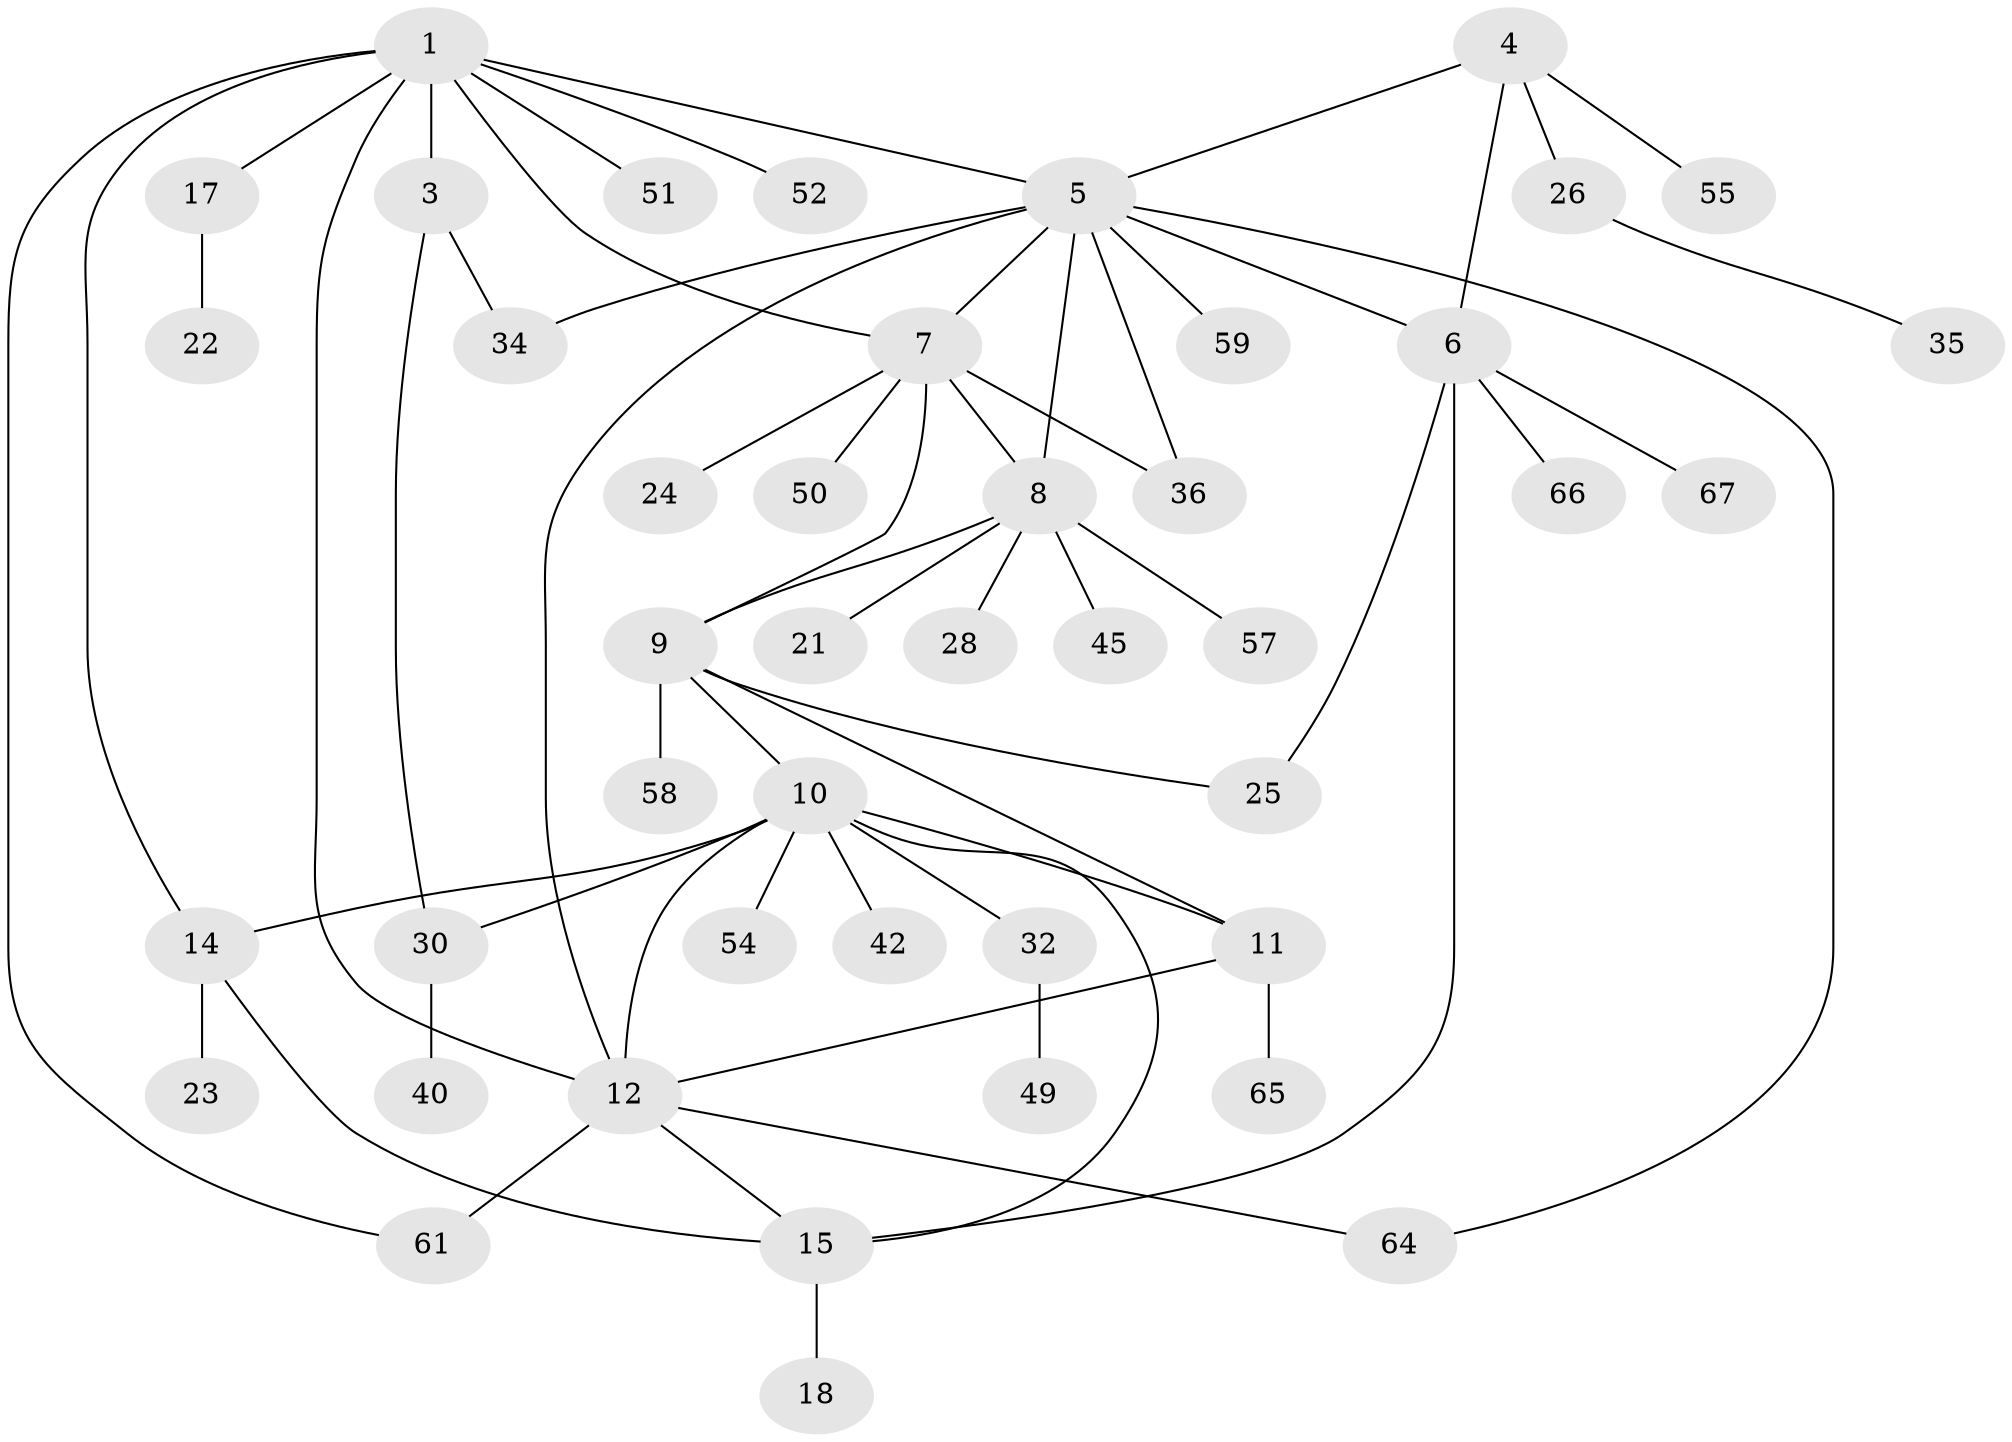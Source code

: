 // Generated by graph-tools (version 1.1) at 2025/52/02/27/25 19:52:13]
// undirected, 44 vertices, 61 edges
graph export_dot {
graph [start="1"]
  node [color=gray90,style=filled];
  1 [super="+2"];
  3 [super="+43"];
  4 [super="+41"];
  5 [super="+33"];
  6 [super="+37"];
  7 [super="+16"];
  8 [super="+19"];
  9 [super="+38"];
  10 [super="+13"];
  11 [super="+20"];
  12 [super="+60"];
  14 [super="+29"];
  15 [super="+31"];
  17;
  18 [super="+27"];
  21 [super="+46"];
  22;
  23 [super="+53"];
  24;
  25 [super="+56"];
  26;
  28;
  30 [super="+39"];
  32 [super="+48"];
  34;
  35;
  36 [super="+44"];
  40;
  42;
  45 [super="+47"];
  49;
  50;
  51 [super="+63"];
  52;
  54;
  55;
  57;
  58;
  59;
  61 [super="+62"];
  64;
  65;
  66;
  67;
  1 -- 3 [weight=2];
  1 -- 5;
  1 -- 7;
  1 -- 51;
  1 -- 17;
  1 -- 52;
  1 -- 12;
  1 -- 61;
  1 -- 14;
  3 -- 30;
  3 -- 34;
  4 -- 5;
  4 -- 6;
  4 -- 26;
  4 -- 55;
  5 -- 6;
  5 -- 7;
  5 -- 12;
  5 -- 34;
  5 -- 59;
  5 -- 64;
  5 -- 8;
  5 -- 36;
  6 -- 15;
  6 -- 25;
  6 -- 66;
  6 -- 67;
  7 -- 8;
  7 -- 9;
  7 -- 24;
  7 -- 36;
  7 -- 50;
  8 -- 9;
  8 -- 21;
  8 -- 28;
  8 -- 57;
  8 -- 45;
  9 -- 11;
  9 -- 25;
  9 -- 10 [weight=2];
  9 -- 58;
  10 -- 11;
  10 -- 12;
  10 -- 42;
  10 -- 32;
  10 -- 54;
  10 -- 14;
  10 -- 15;
  10 -- 30;
  11 -- 12;
  11 -- 65;
  12 -- 61;
  12 -- 64;
  12 -- 15;
  14 -- 15;
  14 -- 23;
  15 -- 18;
  17 -- 22;
  26 -- 35;
  30 -- 40;
  32 -- 49;
}
